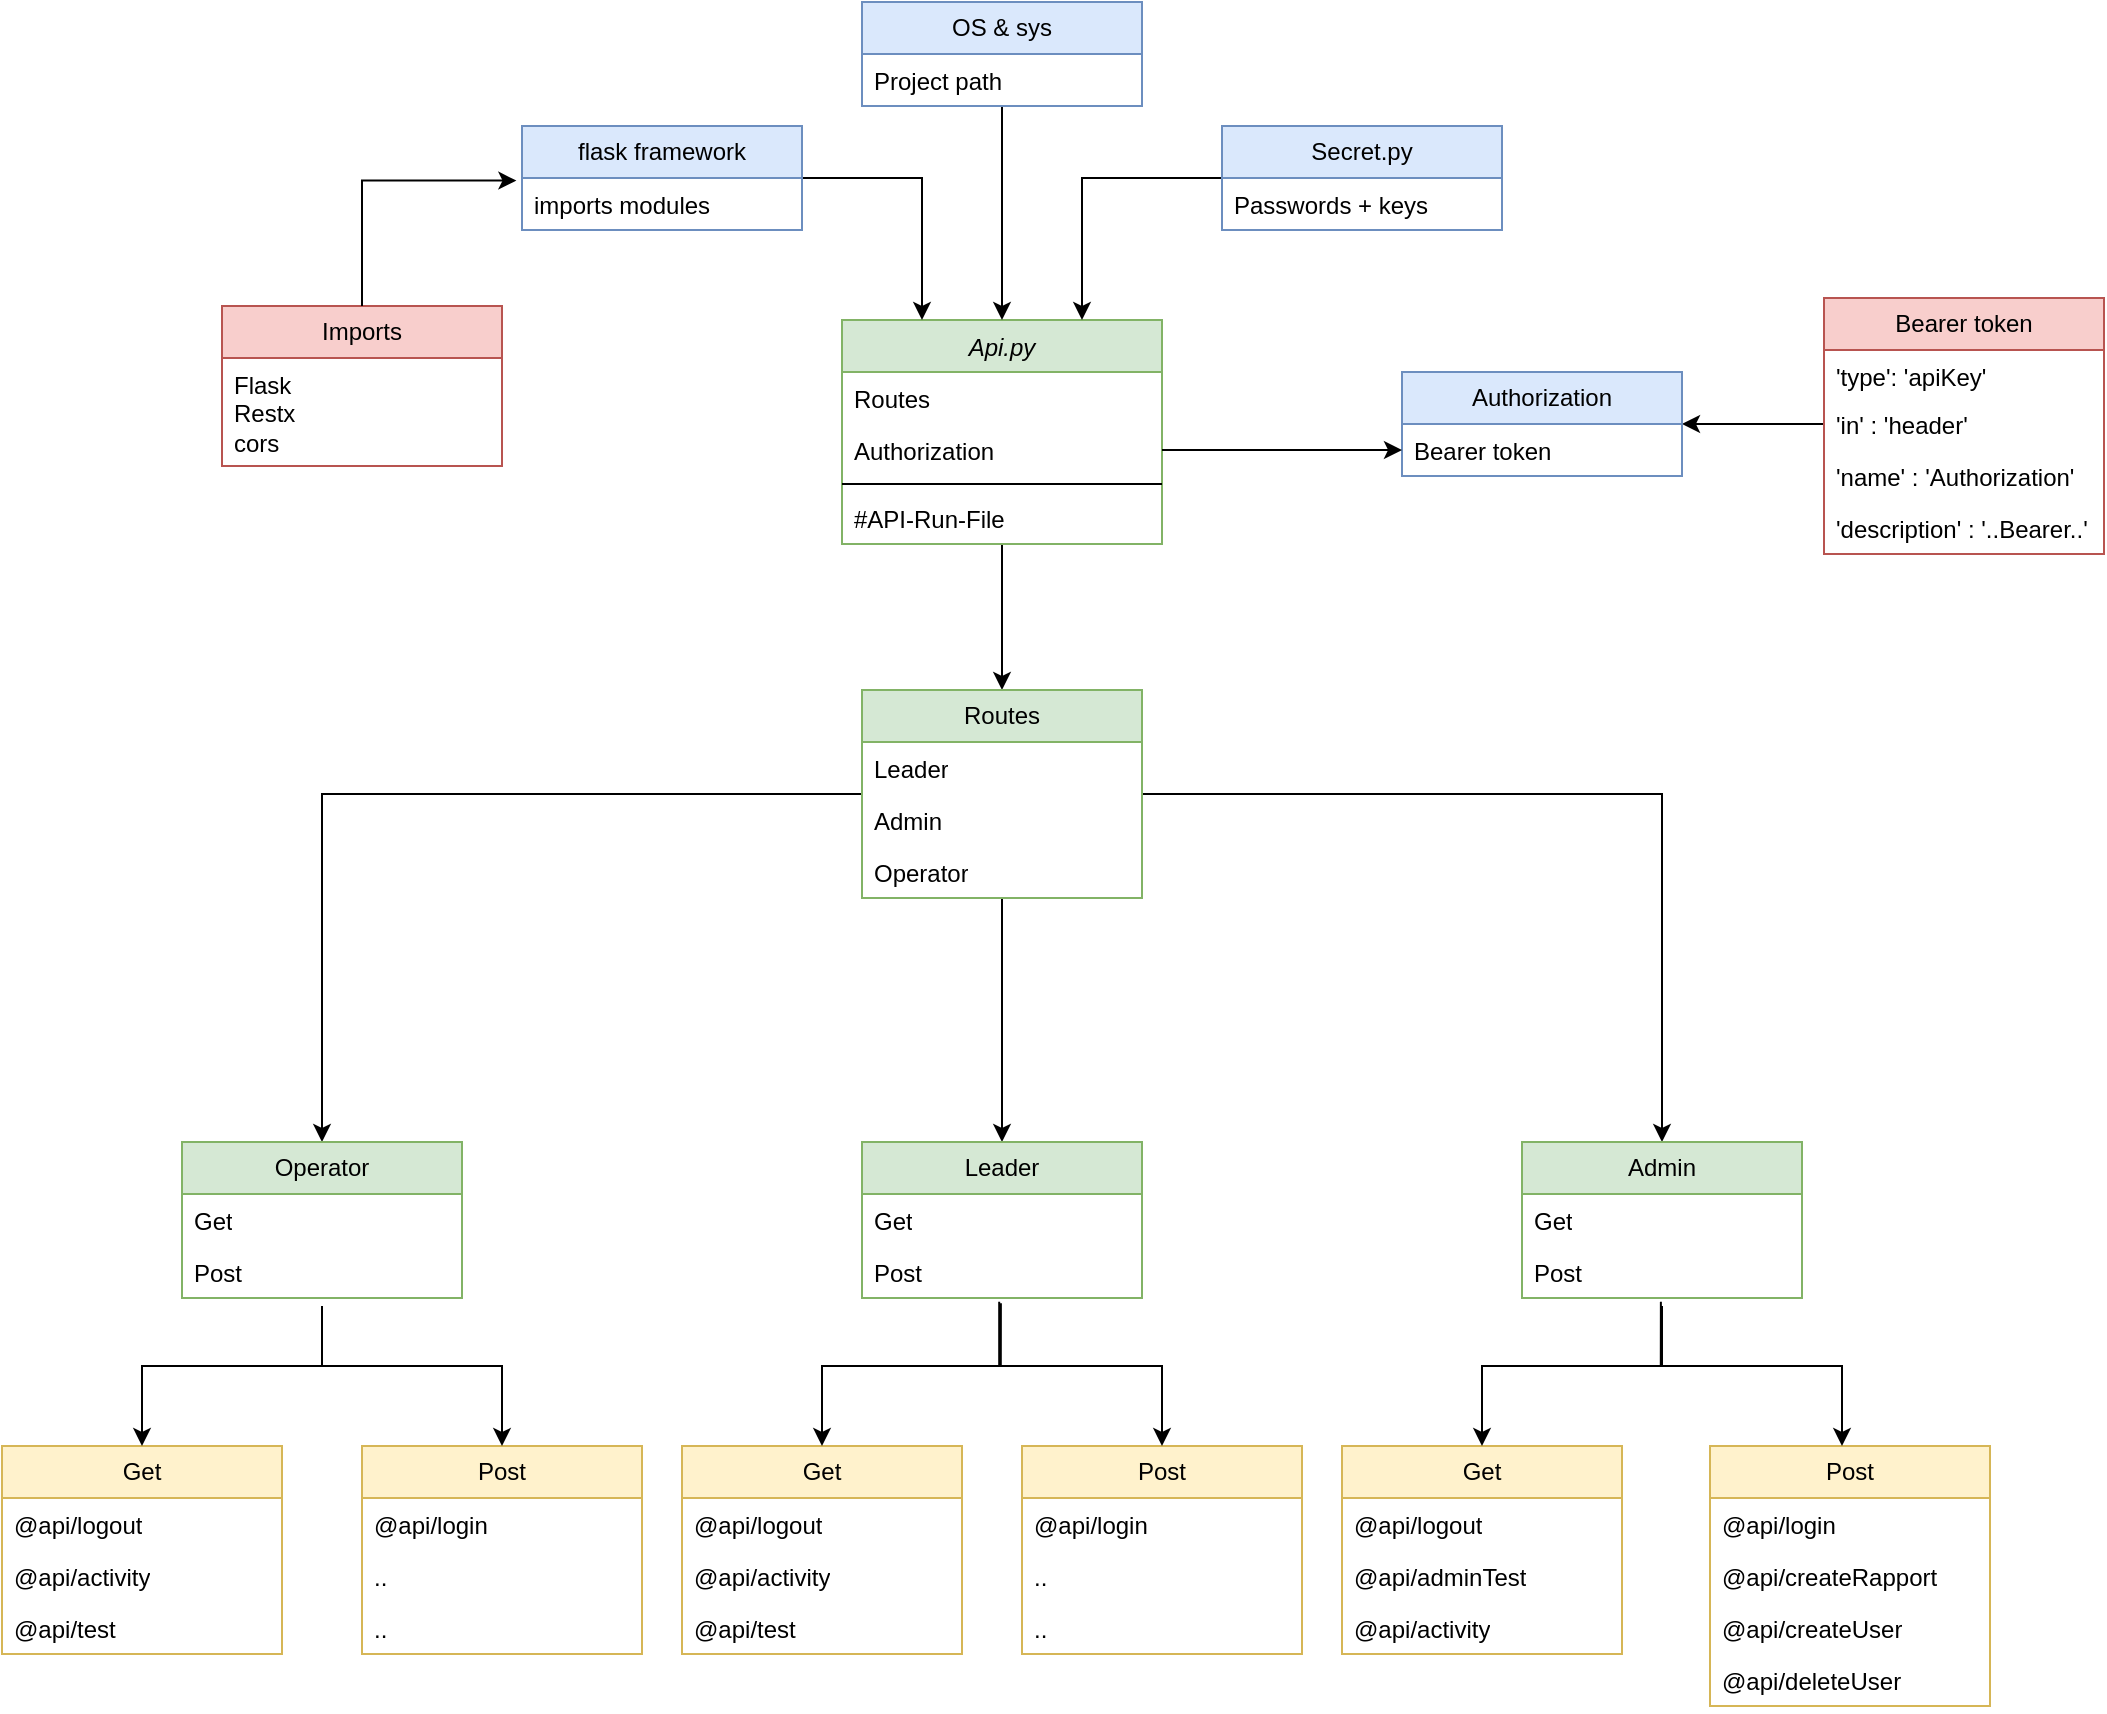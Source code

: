 <mxfile>
    <diagram id="C5RBs43oDa-KdzZeNtuy" name="Page-1">
        <mxGraphModel dx="1927" dy="537" grid="1" gridSize="10" guides="0" tooltips="1" connect="1" arrows="1" fold="1" page="1" pageScale="1" pageWidth="827" pageHeight="1169" math="0" shadow="0">
            <root>
                <mxCell id="WIyWlLk6GJQsqaUBKTNV-0"/>
                <mxCell id="WIyWlLk6GJQsqaUBKTNV-1" parent="WIyWlLk6GJQsqaUBKTNV-0"/>
                <mxCell id="SkAF1Ym75ZQ7Tv2efL01-103" style="edgeStyle=orthogonalEdgeStyle;rounded=0;orthogonalLoop=1;jettySize=auto;html=1;entryX=0.5;entryY=0;entryDx=0;entryDy=0;" parent="WIyWlLk6GJQsqaUBKTNV-1" source="zkfFHV4jXpPFQw0GAbJ--0" target="SkAF1Ym75ZQ7Tv2efL01-13" edge="1">
                    <mxGeometry relative="1" as="geometry"/>
                </mxCell>
                <mxCell id="zkfFHV4jXpPFQw0GAbJ--0" value="Api.py&#10;" style="swimlane;fontStyle=2;align=center;verticalAlign=top;childLayout=stackLayout;horizontal=1;startSize=26;horizontalStack=0;resizeParent=1;resizeLast=0;collapsible=1;marginBottom=0;rounded=0;shadow=0;strokeWidth=1;fillColor=#d5e8d4;strokeColor=#82b366;" parent="WIyWlLk6GJQsqaUBKTNV-1" vertex="1">
                    <mxGeometry x="320" y="367" width="160" height="112" as="geometry">
                        <mxRectangle x="230" y="140" width="160" height="26" as="alternateBounds"/>
                    </mxGeometry>
                </mxCell>
                <mxCell id="zkfFHV4jXpPFQw0GAbJ--1" value="Routes" style="text;align=left;verticalAlign=top;spacingLeft=4;spacingRight=4;overflow=hidden;rotatable=0;points=[[0,0.5],[1,0.5]];portConstraint=eastwest;" parent="zkfFHV4jXpPFQw0GAbJ--0" vertex="1">
                    <mxGeometry y="26" width="160" height="26" as="geometry"/>
                </mxCell>
                <mxCell id="zkfFHV4jXpPFQw0GAbJ--3" value="Authorization" style="text;align=left;verticalAlign=top;spacingLeft=4;spacingRight=4;overflow=hidden;rotatable=0;points=[[0,0.5],[1,0.5]];portConstraint=eastwest;rounded=0;shadow=0;html=0;" parent="zkfFHV4jXpPFQw0GAbJ--0" vertex="1">
                    <mxGeometry y="52" width="160" height="26" as="geometry"/>
                </mxCell>
                <mxCell id="zkfFHV4jXpPFQw0GAbJ--4" value="" style="line;html=1;strokeWidth=1;align=left;verticalAlign=middle;spacingTop=-1;spacingLeft=3;spacingRight=3;rotatable=0;labelPosition=right;points=[];portConstraint=eastwest;" parent="zkfFHV4jXpPFQw0GAbJ--0" vertex="1">
                    <mxGeometry y="78" width="160" height="8" as="geometry"/>
                </mxCell>
                <mxCell id="zkfFHV4jXpPFQw0GAbJ--5" value="#API-Run-File" style="text;align=left;verticalAlign=top;spacingLeft=4;spacingRight=4;overflow=hidden;rotatable=0;points=[[0,0.5],[1,0.5]];portConstraint=eastwest;" parent="zkfFHV4jXpPFQw0GAbJ--0" vertex="1">
                    <mxGeometry y="86" width="160" height="26" as="geometry"/>
                </mxCell>
                <mxCell id="SkAF1Ym75ZQ7Tv2efL01-27" style="edgeStyle=orthogonalEdgeStyle;rounded=0;orthogonalLoop=1;jettySize=auto;html=1;exitX=1;exitY=0.5;exitDx=0;exitDy=0;entryX=0.25;entryY=0;entryDx=0;entryDy=0;" parent="WIyWlLk6GJQsqaUBKTNV-1" source="SkAF1Ym75ZQ7Tv2efL01-0" target="zkfFHV4jXpPFQw0GAbJ--0" edge="1">
                    <mxGeometry relative="1" as="geometry"/>
                </mxCell>
                <mxCell id="SkAF1Ym75ZQ7Tv2efL01-0" value="flask framework" style="swimlane;fontStyle=0;childLayout=stackLayout;horizontal=1;startSize=26;fillColor=#dae8fc;horizontalStack=0;resizeParent=1;resizeParentMax=0;resizeLast=0;collapsible=1;marginBottom=0;whiteSpace=wrap;html=1;strokeColor=#6c8ebf;" parent="WIyWlLk6GJQsqaUBKTNV-1" vertex="1">
                    <mxGeometry x="160" y="270" width="140" height="52" as="geometry"/>
                </mxCell>
                <mxCell id="SkAF1Ym75ZQ7Tv2efL01-1" value="imports modules" style="text;strokeColor=none;fillColor=none;align=left;verticalAlign=top;spacingLeft=4;spacingRight=4;overflow=hidden;rotatable=0;points=[[0,0.5],[1,0.5]];portConstraint=eastwest;whiteSpace=wrap;html=1;" parent="SkAF1Ym75ZQ7Tv2efL01-0" vertex="1">
                    <mxGeometry y="26" width="140" height="26" as="geometry"/>
                </mxCell>
                <mxCell id="SkAF1Ym75ZQ7Tv2efL01-5" value="Imports" style="swimlane;fontStyle=0;childLayout=stackLayout;horizontal=1;startSize=26;fillColor=#f8cecc;horizontalStack=0;resizeParent=1;resizeParentMax=0;resizeLast=0;collapsible=1;marginBottom=0;whiteSpace=wrap;html=1;strokeColor=#b85450;" parent="WIyWlLk6GJQsqaUBKTNV-1" vertex="1">
                    <mxGeometry x="10" y="360" width="140" height="80" as="geometry"/>
                </mxCell>
                <mxCell id="SkAF1Ym75ZQ7Tv2efL01-6" value="Flask&lt;br&gt;Restx&lt;br&gt;cors&lt;br&gt;" style="text;strokeColor=none;fillColor=none;align=left;verticalAlign=top;spacingLeft=4;spacingRight=4;overflow=hidden;rotatable=0;points=[[0,0.5],[1,0.5]];portConstraint=eastwest;whiteSpace=wrap;html=1;" parent="SkAF1Ym75ZQ7Tv2efL01-5" vertex="1">
                    <mxGeometry y="26" width="140" height="54" as="geometry"/>
                </mxCell>
                <mxCell id="SkAF1Ym75ZQ7Tv2efL01-7" style="edgeStyle=orthogonalEdgeStyle;rounded=0;orthogonalLoop=1;jettySize=auto;html=1;exitX=0.5;exitY=0;exitDx=0;exitDy=0;entryX=-0.02;entryY=0.05;entryDx=0;entryDy=0;entryPerimeter=0;" parent="WIyWlLk6GJQsqaUBKTNV-1" source="SkAF1Ym75ZQ7Tv2efL01-5" target="SkAF1Ym75ZQ7Tv2efL01-1" edge="1">
                    <mxGeometry relative="1" as="geometry"/>
                </mxCell>
                <mxCell id="SkAF1Ym75ZQ7Tv2efL01-12" style="edgeStyle=orthogonalEdgeStyle;rounded=0;orthogonalLoop=1;jettySize=auto;html=1;exitX=0.5;exitY=1;exitDx=0;exitDy=0;entryX=0.5;entryY=0;entryDx=0;entryDy=0;" parent="WIyWlLk6GJQsqaUBKTNV-1" source="SkAF1Ym75ZQ7Tv2efL01-8" target="zkfFHV4jXpPFQw0GAbJ--0" edge="1">
                    <mxGeometry relative="1" as="geometry"/>
                </mxCell>
                <mxCell id="SkAF1Ym75ZQ7Tv2efL01-8" value="OS &amp;amp; sys" style="swimlane;fontStyle=0;childLayout=stackLayout;horizontal=1;startSize=26;fillColor=#dae8fc;horizontalStack=0;resizeParent=1;resizeParentMax=0;resizeLast=0;collapsible=1;marginBottom=0;whiteSpace=wrap;html=1;strokeColor=#6c8ebf;" parent="WIyWlLk6GJQsqaUBKTNV-1" vertex="1">
                    <mxGeometry x="330" y="208" width="140" height="52" as="geometry"/>
                </mxCell>
                <mxCell id="SkAF1Ym75ZQ7Tv2efL01-9" value="Project path" style="text;strokeColor=none;fillColor=none;align=left;verticalAlign=top;spacingLeft=4;spacingRight=4;overflow=hidden;rotatable=0;points=[[0,0.5],[1,0.5]];portConstraint=eastwest;whiteSpace=wrap;html=1;" parent="SkAF1Ym75ZQ7Tv2efL01-8" vertex="1">
                    <mxGeometry y="26" width="140" height="26" as="geometry"/>
                </mxCell>
                <mxCell id="SkAF1Ym75ZQ7Tv2efL01-61" style="edgeStyle=orthogonalEdgeStyle;rounded=0;orthogonalLoop=1;jettySize=auto;html=1;entryX=0.5;entryY=0;entryDx=0;entryDy=0;" parent="WIyWlLk6GJQsqaUBKTNV-1" source="SkAF1Ym75ZQ7Tv2efL01-13" target="SkAF1Ym75ZQ7Tv2efL01-41" edge="1">
                    <mxGeometry relative="1" as="geometry"/>
                </mxCell>
                <mxCell id="SkAF1Ym75ZQ7Tv2efL01-62" style="edgeStyle=orthogonalEdgeStyle;rounded=0;orthogonalLoop=1;jettySize=auto;html=1;entryX=0.5;entryY=0;entryDx=0;entryDy=0;" parent="WIyWlLk6GJQsqaUBKTNV-1" source="SkAF1Ym75ZQ7Tv2efL01-13" target="SkAF1Ym75ZQ7Tv2efL01-45" edge="1">
                    <mxGeometry relative="1" as="geometry"/>
                </mxCell>
                <mxCell id="SkAF1Ym75ZQ7Tv2efL01-63" style="edgeStyle=orthogonalEdgeStyle;rounded=0;orthogonalLoop=1;jettySize=auto;html=1;entryX=0.5;entryY=0;entryDx=0;entryDy=0;" parent="WIyWlLk6GJQsqaUBKTNV-1" source="SkAF1Ym75ZQ7Tv2efL01-13" target="SkAF1Ym75ZQ7Tv2efL01-49" edge="1">
                    <mxGeometry relative="1" as="geometry"/>
                </mxCell>
                <mxCell id="SkAF1Ym75ZQ7Tv2efL01-13" value="Routes" style="swimlane;fontStyle=0;childLayout=stackLayout;horizontal=1;startSize=26;fillColor=#d5e8d4;horizontalStack=0;resizeParent=1;resizeParentMax=0;resizeLast=0;collapsible=1;marginBottom=0;whiteSpace=wrap;html=1;strokeColor=#82b366;gradientColor=none;" parent="WIyWlLk6GJQsqaUBKTNV-1" vertex="1">
                    <mxGeometry x="330" y="552" width="140" height="104" as="geometry"/>
                </mxCell>
                <mxCell id="SkAF1Ym75ZQ7Tv2efL01-15" value="Leader" style="text;strokeColor=none;fillColor=none;align=left;verticalAlign=top;spacingLeft=4;spacingRight=4;overflow=hidden;rotatable=0;points=[[0,0.5],[1,0.5]];portConstraint=eastwest;whiteSpace=wrap;html=1;" parent="SkAF1Ym75ZQ7Tv2efL01-13" vertex="1">
                    <mxGeometry y="26" width="140" height="26" as="geometry"/>
                </mxCell>
                <mxCell id="SkAF1Ym75ZQ7Tv2efL01-18" value="Admin" style="text;strokeColor=none;fillColor=none;align=left;verticalAlign=top;spacingLeft=4;spacingRight=4;overflow=hidden;rotatable=0;points=[[0,0.5],[1,0.5]];portConstraint=eastwest;whiteSpace=wrap;html=1;" parent="SkAF1Ym75ZQ7Tv2efL01-13" vertex="1">
                    <mxGeometry y="52" width="140" height="26" as="geometry"/>
                </mxCell>
                <mxCell id="SkAF1Ym75ZQ7Tv2efL01-60" value="Operator" style="text;strokeColor=none;fillColor=none;align=left;verticalAlign=top;spacingLeft=4;spacingRight=4;overflow=hidden;rotatable=0;points=[[0,0.5],[1,0.5]];portConstraint=eastwest;whiteSpace=wrap;html=1;" parent="SkAF1Ym75ZQ7Tv2efL01-13" vertex="1">
                    <mxGeometry y="78" width="140" height="26" as="geometry"/>
                </mxCell>
                <mxCell id="SkAF1Ym75ZQ7Tv2efL01-26" style="edgeStyle=orthogonalEdgeStyle;rounded=0;orthogonalLoop=1;jettySize=auto;html=1;entryX=0.75;entryY=0;entryDx=0;entryDy=0;" parent="WIyWlLk6GJQsqaUBKTNV-1" source="SkAF1Ym75ZQ7Tv2efL01-22" target="zkfFHV4jXpPFQw0GAbJ--0" edge="1">
                    <mxGeometry relative="1" as="geometry"/>
                </mxCell>
                <mxCell id="SkAF1Ym75ZQ7Tv2efL01-22" value="Secret.py" style="swimlane;fontStyle=0;childLayout=stackLayout;horizontal=1;startSize=26;fillColor=#dae8fc;horizontalStack=0;resizeParent=1;resizeParentMax=0;resizeLast=0;collapsible=1;marginBottom=0;whiteSpace=wrap;html=1;strokeColor=#6c8ebf;" parent="WIyWlLk6GJQsqaUBKTNV-1" vertex="1">
                    <mxGeometry x="510" y="270" width="140" height="52" as="geometry"/>
                </mxCell>
                <mxCell id="SkAF1Ym75ZQ7Tv2efL01-23" value="Passwords + keys" style="text;strokeColor=none;fillColor=none;align=left;verticalAlign=top;spacingLeft=4;spacingRight=4;overflow=hidden;rotatable=0;points=[[0,0.5],[1,0.5]];portConstraint=eastwest;whiteSpace=wrap;html=1;" parent="SkAF1Ym75ZQ7Tv2efL01-22" vertex="1">
                    <mxGeometry y="26" width="140" height="26" as="geometry"/>
                </mxCell>
                <mxCell id="SkAF1Ym75ZQ7Tv2efL01-99" style="edgeStyle=orthogonalEdgeStyle;rounded=0;orthogonalLoop=1;jettySize=auto;html=1;entryX=0;entryY=0.5;entryDx=0;entryDy=0;startArrow=classic;startFill=1;endArrow=none;endFill=0;" parent="WIyWlLk6GJQsqaUBKTNV-1" source="SkAF1Ym75ZQ7Tv2efL01-28" target="SkAF1Ym75ZQ7Tv2efL01-35" edge="1">
                    <mxGeometry relative="1" as="geometry"/>
                </mxCell>
                <mxCell id="SkAF1Ym75ZQ7Tv2efL01-28" value="Authorization" style="swimlane;fontStyle=0;childLayout=stackLayout;horizontal=1;startSize=26;fillColor=#dae8fc;horizontalStack=0;resizeParent=1;resizeParentMax=0;resizeLast=0;collapsible=1;marginBottom=0;whiteSpace=wrap;html=1;strokeColor=#6c8ebf;" parent="WIyWlLk6GJQsqaUBKTNV-1" vertex="1">
                    <mxGeometry x="600" y="393" width="140" height="52" as="geometry"/>
                </mxCell>
                <mxCell id="SkAF1Ym75ZQ7Tv2efL01-29" value="Bearer token" style="text;strokeColor=none;fillColor=none;align=left;verticalAlign=top;spacingLeft=4;spacingRight=4;overflow=hidden;rotatable=0;points=[[0,0.5],[1,0.5]];portConstraint=eastwest;whiteSpace=wrap;html=1;" parent="SkAF1Ym75ZQ7Tv2efL01-28" vertex="1">
                    <mxGeometry y="26" width="140" height="26" as="geometry"/>
                </mxCell>
                <mxCell id="SkAF1Ym75ZQ7Tv2efL01-32" value="Bearer token" style="swimlane;fontStyle=0;childLayout=stackLayout;horizontal=1;startSize=26;fillColor=#f8cecc;horizontalStack=0;resizeParent=1;resizeParentMax=0;resizeLast=0;collapsible=1;marginBottom=0;whiteSpace=wrap;html=1;strokeColor=#b85450;" parent="WIyWlLk6GJQsqaUBKTNV-1" vertex="1">
                    <mxGeometry x="811" y="356" width="140" height="128" as="geometry"/>
                </mxCell>
                <mxCell id="SkAF1Ym75ZQ7Tv2efL01-34" value="'type': 'apiKey'" style="text;strokeColor=none;fillColor=none;align=left;verticalAlign=top;spacingLeft=4;spacingRight=4;overflow=hidden;rotatable=0;points=[[0,0.5],[1,0.5]];portConstraint=eastwest;whiteSpace=wrap;html=1;" parent="SkAF1Ym75ZQ7Tv2efL01-32" vertex="1">
                    <mxGeometry y="26" width="140" height="24" as="geometry"/>
                </mxCell>
                <mxCell id="SkAF1Ym75ZQ7Tv2efL01-35" value="'in' : 'header'" style="text;strokeColor=none;fillColor=none;align=left;verticalAlign=top;spacingLeft=4;spacingRight=4;overflow=hidden;rotatable=0;points=[[0,0.5],[1,0.5]];portConstraint=eastwest;whiteSpace=wrap;html=1;" parent="SkAF1Ym75ZQ7Tv2efL01-32" vertex="1">
                    <mxGeometry y="50" width="140" height="26" as="geometry"/>
                </mxCell>
                <mxCell id="SkAF1Ym75ZQ7Tv2efL01-36" value="'name' : 'Authorization'" style="text;strokeColor=none;fillColor=none;align=left;verticalAlign=top;spacingLeft=4;spacingRight=4;overflow=hidden;rotatable=0;points=[[0,0.5],[1,0.5]];portConstraint=eastwest;whiteSpace=wrap;html=1;" parent="SkAF1Ym75ZQ7Tv2efL01-32" vertex="1">
                    <mxGeometry y="76" width="140" height="26" as="geometry"/>
                </mxCell>
                <mxCell id="SkAF1Ym75ZQ7Tv2efL01-37" value="'description' : '..Bearer..'" style="text;strokeColor=none;fillColor=none;align=left;verticalAlign=top;spacingLeft=4;spacingRight=4;overflow=hidden;rotatable=0;points=[[0,0.5],[1,0.5]];portConstraint=eastwest;whiteSpace=wrap;html=1;" parent="SkAF1Ym75ZQ7Tv2efL01-32" vertex="1">
                    <mxGeometry y="102" width="140" height="26" as="geometry"/>
                </mxCell>
                <mxCell id="SkAF1Ym75ZQ7Tv2efL01-41" value="Operator" style="swimlane;fontStyle=0;childLayout=stackLayout;horizontal=1;startSize=26;fillColor=#d5e8d4;horizontalStack=0;resizeParent=1;resizeParentMax=0;resizeLast=0;collapsible=1;marginBottom=0;whiteSpace=wrap;html=1;strokeColor=#82b366;" parent="WIyWlLk6GJQsqaUBKTNV-1" vertex="1">
                    <mxGeometry x="-10" y="778" width="140" height="78" as="geometry"/>
                </mxCell>
                <mxCell id="SkAF1Ym75ZQ7Tv2efL01-42" value="Get" style="text;strokeColor=none;fillColor=none;align=left;verticalAlign=top;spacingLeft=4;spacingRight=4;overflow=hidden;rotatable=0;points=[[0,0.5],[1,0.5]];portConstraint=eastwest;whiteSpace=wrap;html=1;" parent="SkAF1Ym75ZQ7Tv2efL01-41" vertex="1">
                    <mxGeometry y="26" width="140" height="26" as="geometry"/>
                </mxCell>
                <mxCell id="SkAF1Ym75ZQ7Tv2efL01-43" value="Post" style="text;strokeColor=none;fillColor=none;align=left;verticalAlign=top;spacingLeft=4;spacingRight=4;overflow=hidden;rotatable=0;points=[[0,0.5],[1,0.5]];portConstraint=eastwest;whiteSpace=wrap;html=1;" parent="SkAF1Ym75ZQ7Tv2efL01-41" vertex="1">
                    <mxGeometry y="52" width="140" height="26" as="geometry"/>
                </mxCell>
                <mxCell id="SkAF1Ym75ZQ7Tv2efL01-45" value="Leader" style="swimlane;fontStyle=0;childLayout=stackLayout;horizontal=1;startSize=26;fillColor=#d5e8d4;horizontalStack=0;resizeParent=1;resizeParentMax=0;resizeLast=0;collapsible=1;marginBottom=0;whiteSpace=wrap;html=1;strokeColor=#82b366;" parent="WIyWlLk6GJQsqaUBKTNV-1" vertex="1">
                    <mxGeometry x="330" y="778" width="140" height="78" as="geometry"/>
                </mxCell>
                <mxCell id="SkAF1Ym75ZQ7Tv2efL01-46" value="Get" style="text;strokeColor=none;fillColor=none;align=left;verticalAlign=top;spacingLeft=4;spacingRight=4;overflow=hidden;rotatable=0;points=[[0,0.5],[1,0.5]];portConstraint=eastwest;whiteSpace=wrap;html=1;" parent="SkAF1Ym75ZQ7Tv2efL01-45" vertex="1">
                    <mxGeometry y="26" width="140" height="26" as="geometry"/>
                </mxCell>
                <mxCell id="SkAF1Ym75ZQ7Tv2efL01-47" value="Post" style="text;strokeColor=none;fillColor=none;align=left;verticalAlign=top;spacingLeft=4;spacingRight=4;overflow=hidden;rotatable=0;points=[[0,0.5],[1,0.5]];portConstraint=eastwest;whiteSpace=wrap;html=1;" parent="SkAF1Ym75ZQ7Tv2efL01-45" vertex="1">
                    <mxGeometry y="52" width="140" height="26" as="geometry"/>
                </mxCell>
                <mxCell id="SkAF1Ym75ZQ7Tv2efL01-49" value="Admin" style="swimlane;fontStyle=0;childLayout=stackLayout;horizontal=1;startSize=26;fillColor=#d5e8d4;horizontalStack=0;resizeParent=1;resizeParentMax=0;resizeLast=0;collapsible=1;marginBottom=0;whiteSpace=wrap;html=1;strokeColor=#82b366;" parent="WIyWlLk6GJQsqaUBKTNV-1" vertex="1">
                    <mxGeometry x="660" y="778" width="140" height="78" as="geometry"/>
                </mxCell>
                <mxCell id="SkAF1Ym75ZQ7Tv2efL01-50" value="Get" style="text;strokeColor=none;fillColor=none;align=left;verticalAlign=top;spacingLeft=4;spacingRight=4;overflow=hidden;rotatable=0;points=[[0,0.5],[1,0.5]];portConstraint=eastwest;whiteSpace=wrap;html=1;" parent="SkAF1Ym75ZQ7Tv2efL01-49" vertex="1">
                    <mxGeometry y="26" width="140" height="26" as="geometry"/>
                </mxCell>
                <mxCell id="SkAF1Ym75ZQ7Tv2efL01-51" value="Post" style="text;strokeColor=none;fillColor=none;align=left;verticalAlign=top;spacingLeft=4;spacingRight=4;overflow=hidden;rotatable=0;points=[[0,0.5],[1,0.5]];portConstraint=eastwest;whiteSpace=wrap;html=1;" parent="SkAF1Ym75ZQ7Tv2efL01-49" vertex="1">
                    <mxGeometry y="52" width="140" height="26" as="geometry"/>
                </mxCell>
                <mxCell id="SkAF1Ym75ZQ7Tv2efL01-64" value="Get" style="swimlane;fontStyle=0;childLayout=stackLayout;horizontal=1;startSize=26;fillColor=#fff2cc;horizontalStack=0;resizeParent=1;resizeParentMax=0;resizeLast=0;collapsible=1;marginBottom=0;whiteSpace=wrap;html=1;strokeColor=#d6b656;" parent="WIyWlLk6GJQsqaUBKTNV-1" vertex="1">
                    <mxGeometry x="-100" y="930" width="140" height="104" as="geometry"/>
                </mxCell>
                <mxCell id="SkAF1Ym75ZQ7Tv2efL01-65" value="@api/logout" style="text;strokeColor=none;fillColor=none;align=left;verticalAlign=top;spacingLeft=4;spacingRight=4;overflow=hidden;rotatable=0;points=[[0,0.5],[1,0.5]];portConstraint=eastwest;whiteSpace=wrap;html=1;" parent="SkAF1Ym75ZQ7Tv2efL01-64" vertex="1">
                    <mxGeometry y="26" width="140" height="26" as="geometry"/>
                </mxCell>
                <mxCell id="SkAF1Ym75ZQ7Tv2efL01-66" value="@api/activity" style="text;strokeColor=none;fillColor=none;align=left;verticalAlign=top;spacingLeft=4;spacingRight=4;overflow=hidden;rotatable=0;points=[[0,0.5],[1,0.5]];portConstraint=eastwest;whiteSpace=wrap;html=1;" parent="SkAF1Ym75ZQ7Tv2efL01-64" vertex="1">
                    <mxGeometry y="52" width="140" height="26" as="geometry"/>
                </mxCell>
                <mxCell id="SkAF1Ym75ZQ7Tv2efL01-67" value="@api/test" style="text;strokeColor=none;fillColor=none;align=left;verticalAlign=top;spacingLeft=4;spacingRight=4;overflow=hidden;rotatable=0;points=[[0,0.5],[1,0.5]];portConstraint=eastwest;whiteSpace=wrap;html=1;" parent="SkAF1Ym75ZQ7Tv2efL01-64" vertex="1">
                    <mxGeometry y="78" width="140" height="26" as="geometry"/>
                </mxCell>
                <mxCell id="SkAF1Ym75ZQ7Tv2efL01-68" value="Post" style="swimlane;fontStyle=0;childLayout=stackLayout;horizontal=1;startSize=26;fillColor=#fff2cc;horizontalStack=0;resizeParent=1;resizeParentMax=0;resizeLast=0;collapsible=1;marginBottom=0;whiteSpace=wrap;html=1;strokeColor=#d6b656;" parent="WIyWlLk6GJQsqaUBKTNV-1" vertex="1">
                    <mxGeometry x="80" y="930" width="140" height="104" as="geometry"/>
                </mxCell>
                <mxCell id="SkAF1Ym75ZQ7Tv2efL01-69" value="@api/login" style="text;strokeColor=none;fillColor=none;align=left;verticalAlign=top;spacingLeft=4;spacingRight=4;overflow=hidden;rotatable=0;points=[[0,0.5],[1,0.5]];portConstraint=eastwest;whiteSpace=wrap;html=1;" parent="SkAF1Ym75ZQ7Tv2efL01-68" vertex="1">
                    <mxGeometry y="26" width="140" height="26" as="geometry"/>
                </mxCell>
                <mxCell id="SkAF1Ym75ZQ7Tv2efL01-70" value=".." style="text;strokeColor=none;fillColor=none;align=left;verticalAlign=top;spacingLeft=4;spacingRight=4;overflow=hidden;rotatable=0;points=[[0,0.5],[1,0.5]];portConstraint=eastwest;whiteSpace=wrap;html=1;" parent="SkAF1Ym75ZQ7Tv2efL01-68" vertex="1">
                    <mxGeometry y="52" width="140" height="26" as="geometry"/>
                </mxCell>
                <mxCell id="SkAF1Ym75ZQ7Tv2efL01-71" value=".." style="text;strokeColor=none;fillColor=none;align=left;verticalAlign=top;spacingLeft=4;spacingRight=4;overflow=hidden;rotatable=0;points=[[0,0.5],[1,0.5]];portConstraint=eastwest;whiteSpace=wrap;html=1;" parent="SkAF1Ym75ZQ7Tv2efL01-68" vertex="1">
                    <mxGeometry y="78" width="140" height="26" as="geometry"/>
                </mxCell>
                <mxCell id="SkAF1Ym75ZQ7Tv2efL01-72" value="Get" style="swimlane;fontStyle=0;childLayout=stackLayout;horizontal=1;startSize=26;fillColor=#fff2cc;horizontalStack=0;resizeParent=1;resizeParentMax=0;resizeLast=0;collapsible=1;marginBottom=0;whiteSpace=wrap;html=1;strokeColor=#d6b656;" parent="WIyWlLk6GJQsqaUBKTNV-1" vertex="1">
                    <mxGeometry x="240" y="930" width="140" height="104" as="geometry"/>
                </mxCell>
                <mxCell id="SkAF1Ym75ZQ7Tv2efL01-73" value="@api/logout" style="text;strokeColor=none;fillColor=none;align=left;verticalAlign=top;spacingLeft=4;spacingRight=4;overflow=hidden;rotatable=0;points=[[0,0.5],[1,0.5]];portConstraint=eastwest;whiteSpace=wrap;html=1;" parent="SkAF1Ym75ZQ7Tv2efL01-72" vertex="1">
                    <mxGeometry y="26" width="140" height="26" as="geometry"/>
                </mxCell>
                <mxCell id="SkAF1Ym75ZQ7Tv2efL01-74" value="@api/activity" style="text;strokeColor=none;fillColor=none;align=left;verticalAlign=top;spacingLeft=4;spacingRight=4;overflow=hidden;rotatable=0;points=[[0,0.5],[1,0.5]];portConstraint=eastwest;whiteSpace=wrap;html=1;" parent="SkAF1Ym75ZQ7Tv2efL01-72" vertex="1">
                    <mxGeometry y="52" width="140" height="26" as="geometry"/>
                </mxCell>
                <mxCell id="SkAF1Ym75ZQ7Tv2efL01-75" value="@api/test" style="text;strokeColor=none;fillColor=none;align=left;verticalAlign=top;spacingLeft=4;spacingRight=4;overflow=hidden;rotatable=0;points=[[0,0.5],[1,0.5]];portConstraint=eastwest;whiteSpace=wrap;html=1;" parent="SkAF1Ym75ZQ7Tv2efL01-72" vertex="1">
                    <mxGeometry y="78" width="140" height="26" as="geometry"/>
                </mxCell>
                <mxCell id="SkAF1Ym75ZQ7Tv2efL01-76" value="Post" style="swimlane;fontStyle=0;childLayout=stackLayout;horizontal=1;startSize=26;fillColor=#fff2cc;horizontalStack=0;resizeParent=1;resizeParentMax=0;resizeLast=0;collapsible=1;marginBottom=0;whiteSpace=wrap;html=1;strokeColor=#d6b656;" parent="WIyWlLk6GJQsqaUBKTNV-1" vertex="1">
                    <mxGeometry x="410" y="930" width="140" height="104" as="geometry"/>
                </mxCell>
                <mxCell id="SkAF1Ym75ZQ7Tv2efL01-77" value="@api/login" style="text;strokeColor=none;fillColor=none;align=left;verticalAlign=top;spacingLeft=4;spacingRight=4;overflow=hidden;rotatable=0;points=[[0,0.5],[1,0.5]];portConstraint=eastwest;whiteSpace=wrap;html=1;" parent="SkAF1Ym75ZQ7Tv2efL01-76" vertex="1">
                    <mxGeometry y="26" width="140" height="26" as="geometry"/>
                </mxCell>
                <mxCell id="SkAF1Ym75ZQ7Tv2efL01-78" value=".." style="text;strokeColor=none;fillColor=none;align=left;verticalAlign=top;spacingLeft=4;spacingRight=4;overflow=hidden;rotatable=0;points=[[0,0.5],[1,0.5]];portConstraint=eastwest;whiteSpace=wrap;html=1;" parent="SkAF1Ym75ZQ7Tv2efL01-76" vertex="1">
                    <mxGeometry y="52" width="140" height="26" as="geometry"/>
                </mxCell>
                <mxCell id="SkAF1Ym75ZQ7Tv2efL01-79" value=".." style="text;strokeColor=none;fillColor=none;align=left;verticalAlign=top;spacingLeft=4;spacingRight=4;overflow=hidden;rotatable=0;points=[[0,0.5],[1,0.5]];portConstraint=eastwest;whiteSpace=wrap;html=1;" parent="SkAF1Ym75ZQ7Tv2efL01-76" vertex="1">
                    <mxGeometry y="78" width="140" height="26" as="geometry"/>
                </mxCell>
                <mxCell id="SkAF1Ym75ZQ7Tv2efL01-80" value="Get" style="swimlane;fontStyle=0;childLayout=stackLayout;horizontal=1;startSize=26;fillColor=#fff2cc;horizontalStack=0;resizeParent=1;resizeParentMax=0;resizeLast=0;collapsible=1;marginBottom=0;whiteSpace=wrap;html=1;strokeColor=#d6b656;" parent="WIyWlLk6GJQsqaUBKTNV-1" vertex="1">
                    <mxGeometry x="570" y="930" width="140" height="104" as="geometry"/>
                </mxCell>
                <mxCell id="SkAF1Ym75ZQ7Tv2efL01-81" value="@api/logout" style="text;strokeColor=none;fillColor=none;align=left;verticalAlign=top;spacingLeft=4;spacingRight=4;overflow=hidden;rotatable=0;points=[[0,0.5],[1,0.5]];portConstraint=eastwest;whiteSpace=wrap;html=1;" parent="SkAF1Ym75ZQ7Tv2efL01-80" vertex="1">
                    <mxGeometry y="26" width="140" height="26" as="geometry"/>
                </mxCell>
                <mxCell id="SkAF1Ym75ZQ7Tv2efL01-82" value="@api/adminTest" style="text;strokeColor=none;fillColor=none;align=left;verticalAlign=top;spacingLeft=4;spacingRight=4;overflow=hidden;rotatable=0;points=[[0,0.5],[1,0.5]];portConstraint=eastwest;whiteSpace=wrap;html=1;" parent="SkAF1Ym75ZQ7Tv2efL01-80" vertex="1">
                    <mxGeometry y="52" width="140" height="26" as="geometry"/>
                </mxCell>
                <mxCell id="SkAF1Ym75ZQ7Tv2efL01-83" value="@api/activity" style="text;strokeColor=none;fillColor=none;align=left;verticalAlign=top;spacingLeft=4;spacingRight=4;overflow=hidden;rotatable=0;points=[[0,0.5],[1,0.5]];portConstraint=eastwest;whiteSpace=wrap;html=1;" parent="SkAF1Ym75ZQ7Tv2efL01-80" vertex="1">
                    <mxGeometry y="78" width="140" height="26" as="geometry"/>
                </mxCell>
                <mxCell id="SkAF1Ym75ZQ7Tv2efL01-84" value="Post" style="swimlane;fontStyle=0;childLayout=stackLayout;horizontal=1;startSize=26;fillColor=#fff2cc;horizontalStack=0;resizeParent=1;resizeParentMax=0;resizeLast=0;collapsible=1;marginBottom=0;whiteSpace=wrap;html=1;strokeColor=#d6b656;" parent="WIyWlLk6GJQsqaUBKTNV-1" vertex="1">
                    <mxGeometry x="754" y="930" width="140" height="130" as="geometry"/>
                </mxCell>
                <mxCell id="SkAF1Ym75ZQ7Tv2efL01-85" value="@api/login" style="text;strokeColor=none;fillColor=none;align=left;verticalAlign=top;spacingLeft=4;spacingRight=4;overflow=hidden;rotatable=0;points=[[0,0.5],[1,0.5]];portConstraint=eastwest;whiteSpace=wrap;html=1;" parent="SkAF1Ym75ZQ7Tv2efL01-84" vertex="1">
                    <mxGeometry y="26" width="140" height="26" as="geometry"/>
                </mxCell>
                <mxCell id="SkAF1Ym75ZQ7Tv2efL01-86" value="@api/createRapport" style="text;strokeColor=none;fillColor=none;align=left;verticalAlign=top;spacingLeft=4;spacingRight=4;overflow=hidden;rotatable=0;points=[[0,0.5],[1,0.5]];portConstraint=eastwest;whiteSpace=wrap;html=1;" parent="SkAF1Ym75ZQ7Tv2efL01-84" vertex="1">
                    <mxGeometry y="52" width="140" height="26" as="geometry"/>
                </mxCell>
                <mxCell id="SkAF1Ym75ZQ7Tv2efL01-87" value="@api/createUser" style="text;strokeColor=none;fillColor=none;align=left;verticalAlign=top;spacingLeft=4;spacingRight=4;overflow=hidden;rotatable=0;points=[[0,0.5],[1,0.5]];portConstraint=eastwest;whiteSpace=wrap;html=1;" parent="SkAF1Ym75ZQ7Tv2efL01-84" vertex="1">
                    <mxGeometry y="78" width="140" height="26" as="geometry"/>
                </mxCell>
                <mxCell id="SkAF1Ym75ZQ7Tv2efL01-101" value="@api/deleteUser" style="text;strokeColor=none;fillColor=none;align=left;verticalAlign=top;spacingLeft=4;spacingRight=4;overflow=hidden;rotatable=0;points=[[0,0.5],[1,0.5]];portConstraint=eastwest;whiteSpace=wrap;html=1;" parent="SkAF1Ym75ZQ7Tv2efL01-84" vertex="1">
                    <mxGeometry y="104" width="140" height="26" as="geometry"/>
                </mxCell>
                <mxCell id="SkAF1Ym75ZQ7Tv2efL01-90" style="edgeStyle=orthogonalEdgeStyle;rounded=0;orthogonalLoop=1;jettySize=auto;html=1;exitX=0.5;exitY=0;exitDx=0;exitDy=0;entryX=0.5;entryY=1.154;entryDx=0;entryDy=0;entryPerimeter=0;startArrow=classic;startFill=1;endArrow=none;endFill=0;" parent="WIyWlLk6GJQsqaUBKTNV-1" source="SkAF1Ym75ZQ7Tv2efL01-64" target="SkAF1Ym75ZQ7Tv2efL01-43" edge="1">
                    <mxGeometry relative="1" as="geometry">
                        <Array as="points">
                            <mxPoint x="-30" y="890"/>
                            <mxPoint x="60" y="890"/>
                        </Array>
                    </mxGeometry>
                </mxCell>
                <mxCell id="SkAF1Ym75ZQ7Tv2efL01-91" style="edgeStyle=orthogonalEdgeStyle;rounded=0;orthogonalLoop=1;jettySize=auto;html=1;exitX=0.5;exitY=0;exitDx=0;exitDy=0;entryX=0.5;entryY=1.154;entryDx=0;entryDy=0;entryPerimeter=0;startArrow=classic;startFill=1;endArrow=none;endFill=0;" parent="WIyWlLk6GJQsqaUBKTNV-1" source="SkAF1Ym75ZQ7Tv2efL01-68" target="SkAF1Ym75ZQ7Tv2efL01-43" edge="1">
                    <mxGeometry relative="1" as="geometry">
                        <Array as="points">
                            <mxPoint x="150" y="890"/>
                            <mxPoint x="60" y="890"/>
                        </Array>
                    </mxGeometry>
                </mxCell>
                <mxCell id="SkAF1Ym75ZQ7Tv2efL01-92" style="edgeStyle=orthogonalEdgeStyle;rounded=0;orthogonalLoop=1;jettySize=auto;html=1;exitX=0.5;exitY=0;exitDx=0;exitDy=0;entryX=0.496;entryY=1.103;entryDx=0;entryDy=0;entryPerimeter=0;startArrow=classic;startFill=1;endArrow=none;endFill=0;" parent="WIyWlLk6GJQsqaUBKTNV-1" source="SkAF1Ym75ZQ7Tv2efL01-72" target="SkAF1Ym75ZQ7Tv2efL01-47" edge="1">
                    <mxGeometry relative="1" as="geometry">
                        <Array as="points">
                            <mxPoint x="310" y="890"/>
                            <mxPoint x="399" y="890"/>
                        </Array>
                    </mxGeometry>
                </mxCell>
                <mxCell id="SkAF1Ym75ZQ7Tv2efL01-94" style="edgeStyle=orthogonalEdgeStyle;rounded=0;orthogonalLoop=1;jettySize=auto;html=1;exitX=0.5;exitY=0;exitDx=0;exitDy=0;entryX=0.49;entryY=1.071;entryDx=0;entryDy=0;entryPerimeter=0;startArrow=classic;startFill=1;endArrow=none;endFill=0;" parent="WIyWlLk6GJQsqaUBKTNV-1" source="SkAF1Ym75ZQ7Tv2efL01-76" target="SkAF1Ym75ZQ7Tv2efL01-47" edge="1">
                    <mxGeometry relative="1" as="geometry">
                        <Array as="points">
                            <mxPoint x="480" y="890"/>
                            <mxPoint x="399" y="890"/>
                        </Array>
                    </mxGeometry>
                </mxCell>
                <mxCell id="SkAF1Ym75ZQ7Tv2efL01-95" style="edgeStyle=orthogonalEdgeStyle;rounded=0;orthogonalLoop=1;jettySize=auto;html=1;exitX=0.5;exitY=0;exitDx=0;exitDy=0;entryX=0.5;entryY=1.154;entryDx=0;entryDy=0;entryPerimeter=0;startArrow=classic;startFill=1;endArrow=none;endFill=0;" parent="WIyWlLk6GJQsqaUBKTNV-1" source="SkAF1Ym75ZQ7Tv2efL01-80" target="SkAF1Ym75ZQ7Tv2efL01-51" edge="1">
                    <mxGeometry relative="1" as="geometry">
                        <Array as="points">
                            <mxPoint x="640" y="890"/>
                            <mxPoint x="730" y="890"/>
                        </Array>
                    </mxGeometry>
                </mxCell>
                <mxCell id="SkAF1Ym75ZQ7Tv2efL01-96" style="edgeStyle=orthogonalEdgeStyle;rounded=0;orthogonalLoop=1;jettySize=auto;html=1;entryX=0.496;entryY=1.071;entryDx=0;entryDy=0;entryPerimeter=0;startArrow=classic;startFill=1;endArrow=none;endFill=0;" parent="WIyWlLk6GJQsqaUBKTNV-1" target="SkAF1Ym75ZQ7Tv2efL01-51" edge="1">
                    <mxGeometry relative="1" as="geometry">
                        <mxPoint x="820.0" y="930" as="sourcePoint"/>
                        <Array as="points">
                            <mxPoint x="820" y="890"/>
                            <mxPoint x="729" y="890"/>
                        </Array>
                    </mxGeometry>
                </mxCell>
                <mxCell id="SkAF1Ym75ZQ7Tv2efL01-98" style="edgeStyle=orthogonalEdgeStyle;rounded=0;orthogonalLoop=1;jettySize=auto;html=1;entryX=1;entryY=0.5;entryDx=0;entryDy=0;startArrow=classic;startFill=1;endArrow=none;endFill=0;" parent="WIyWlLk6GJQsqaUBKTNV-1" source="SkAF1Ym75ZQ7Tv2efL01-29" target="zkfFHV4jXpPFQw0GAbJ--3" edge="1">
                    <mxGeometry relative="1" as="geometry"/>
                </mxCell>
            </root>
        </mxGraphModel>
    </diagram>
</mxfile>